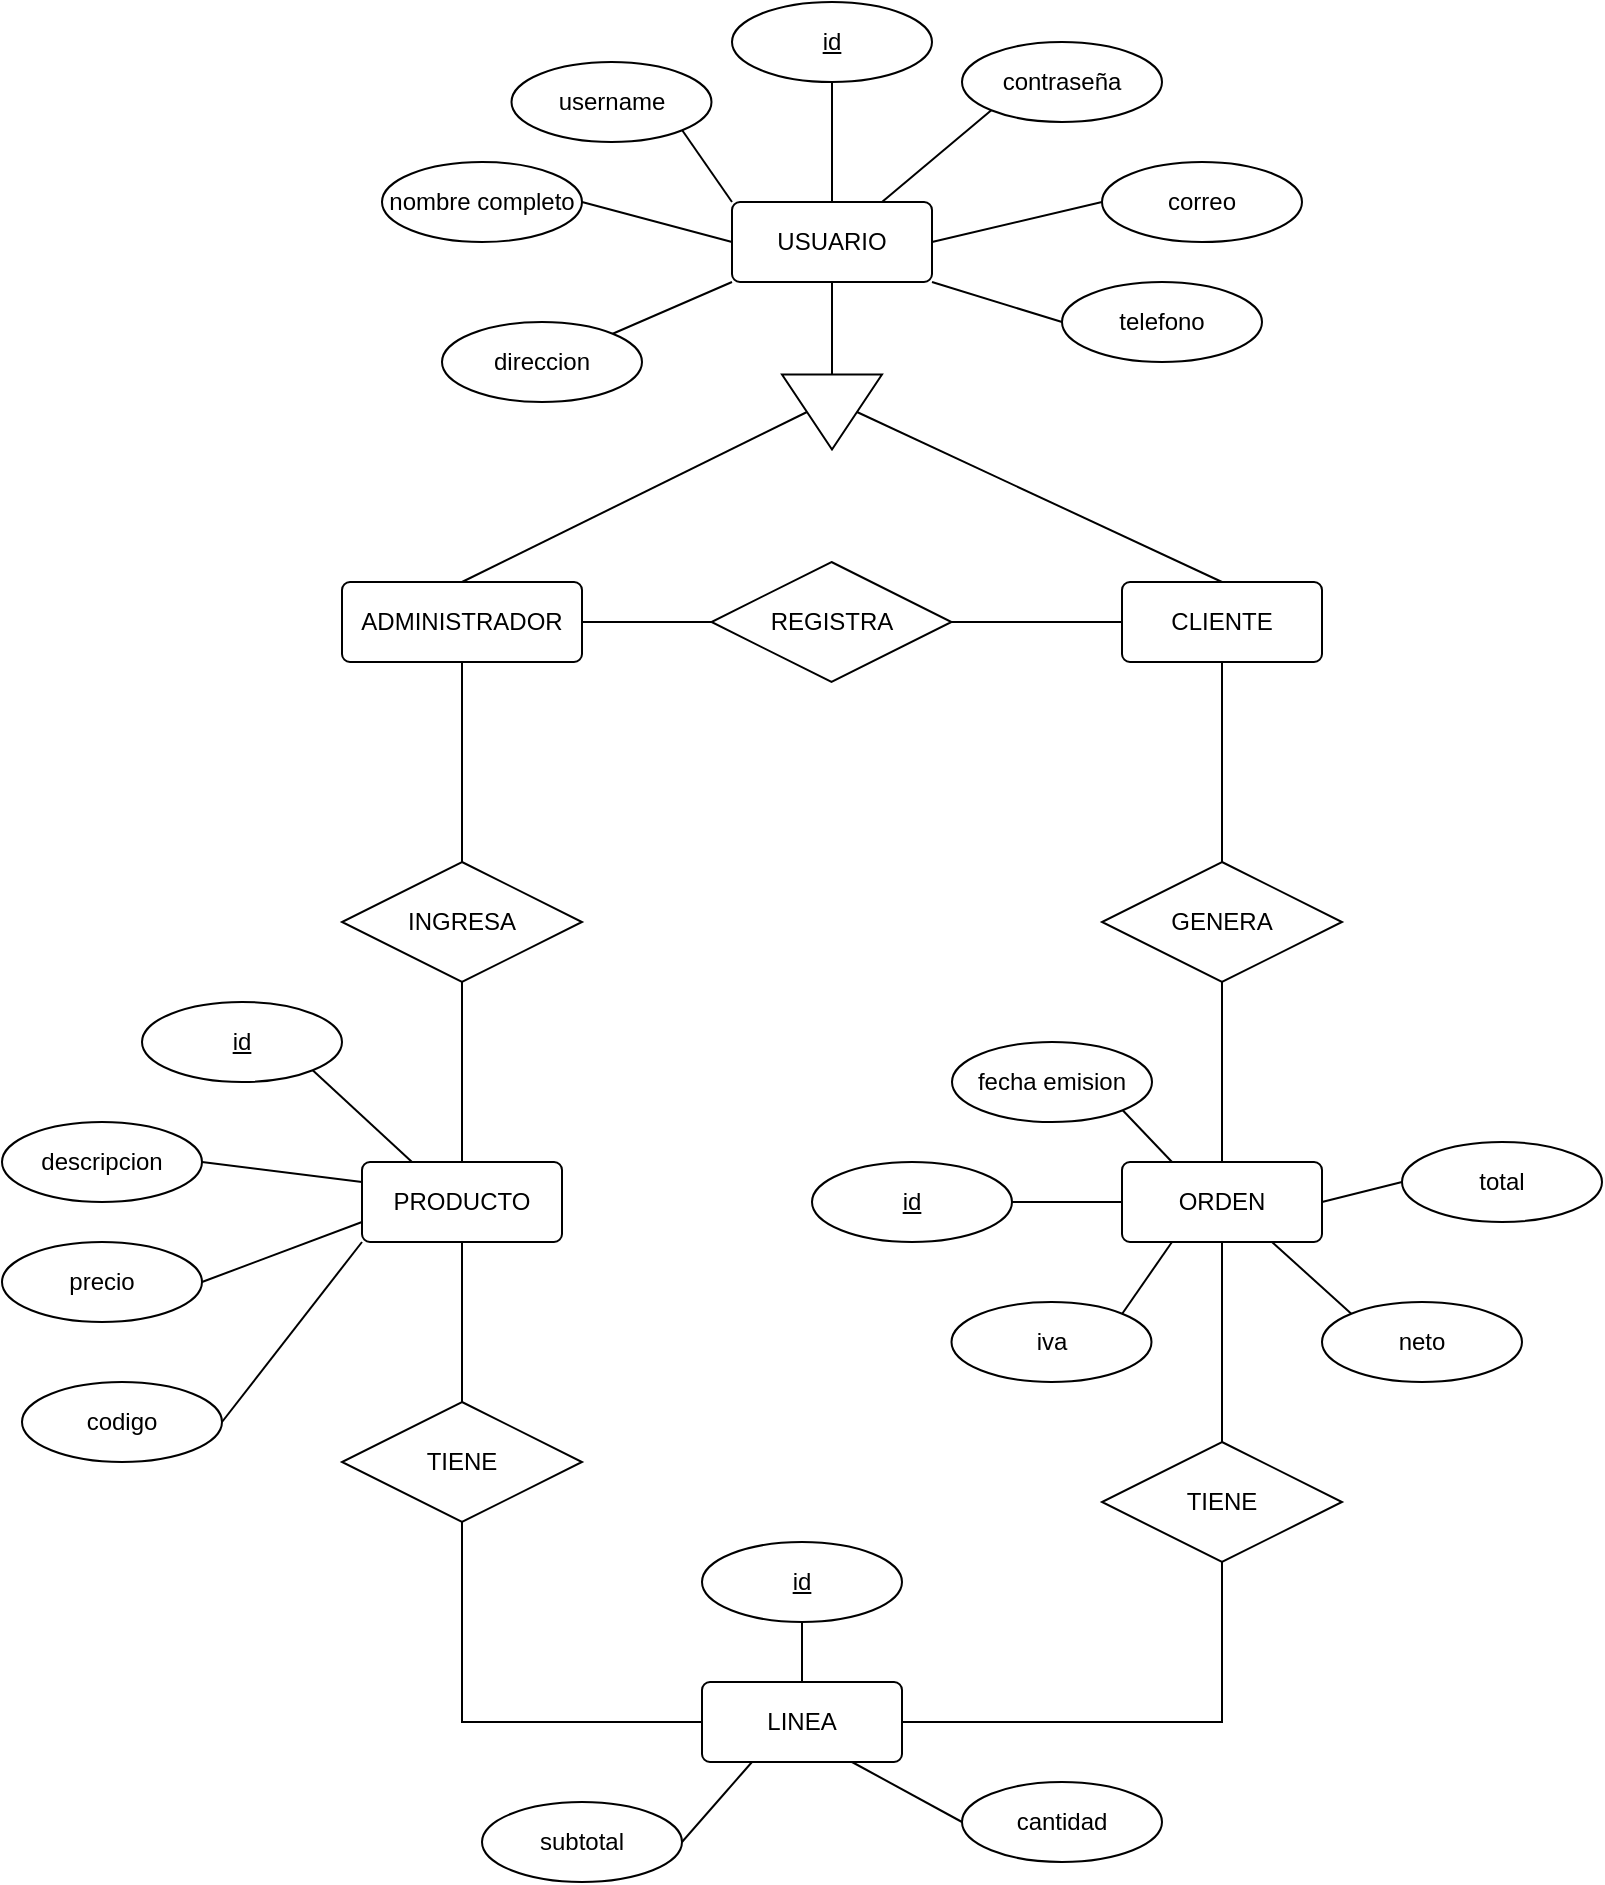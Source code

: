 <mxfile version="20.5.1" type="github">
  <diagram id="R2lEEEUBdFMjLlhIrx00" name="Page-1">
    <mxGraphModel dx="1422" dy="833" grid="1" gridSize="10" guides="1" tooltips="1" connect="1" arrows="1" fold="1" page="1" pageScale="1" pageWidth="850" pageHeight="1100" math="0" shadow="0" extFonts="Permanent Marker^https://fonts.googleapis.com/css?family=Permanent+Marker">
      <root>
        <mxCell id="0" />
        <mxCell id="1" parent="0" />
        <mxCell id="k7mg1djWrPZgosc_BKo4-5" style="rounded=0;orthogonalLoop=1;jettySize=auto;html=1;exitX=0.5;exitY=1;exitDx=0;exitDy=0;entryX=0;entryY=0.5;entryDx=0;entryDy=0;endArrow=none;endFill=0;" parent="1" source="k7mg1djWrPZgosc_BKo4-1" target="k7mg1djWrPZgosc_BKo4-2" edge="1">
          <mxGeometry relative="1" as="geometry" />
        </mxCell>
        <mxCell id="k7mg1djWrPZgosc_BKo4-1" value="USUARIO" style="rounded=1;arcSize=10;whiteSpace=wrap;html=1;align=center;" parent="1" vertex="1">
          <mxGeometry x="385" y="120" width="100" height="40" as="geometry" />
        </mxCell>
        <mxCell id="k7mg1djWrPZgosc_BKo4-6" style="rounded=0;orthogonalLoop=1;jettySize=auto;html=1;exitX=0.5;exitY=1;exitDx=0;exitDy=0;entryX=0.5;entryY=0;entryDx=0;entryDy=0;endArrow=none;endFill=0;" parent="1" source="k7mg1djWrPZgosc_BKo4-2" target="k7mg1djWrPZgosc_BKo4-3" edge="1">
          <mxGeometry relative="1" as="geometry" />
        </mxCell>
        <mxCell id="k7mg1djWrPZgosc_BKo4-7" style="edgeStyle=none;rounded=0;orthogonalLoop=1;jettySize=auto;html=1;exitX=0.5;exitY=0;exitDx=0;exitDy=0;entryX=0.5;entryY=0;entryDx=0;entryDy=0;endArrow=none;endFill=0;" parent="1" source="k7mg1djWrPZgosc_BKo4-2" target="k7mg1djWrPZgosc_BKo4-4" edge="1">
          <mxGeometry relative="1" as="geometry" />
        </mxCell>
        <mxCell id="k7mg1djWrPZgosc_BKo4-2" value="" style="triangle;whiteSpace=wrap;html=1;rotation=90;" parent="1" vertex="1">
          <mxGeometry x="416.25" y="200" width="37.5" height="50" as="geometry" />
        </mxCell>
        <mxCell id="k7mg1djWrPZgosc_BKo4-3" value="ADMINISTRADOR" style="rounded=1;arcSize=10;whiteSpace=wrap;html=1;align=center;" parent="1" vertex="1">
          <mxGeometry x="190" y="310" width="120" height="40" as="geometry" />
        </mxCell>
        <mxCell id="k7mg1djWrPZgosc_BKo4-21" style="edgeStyle=orthogonalEdgeStyle;rounded=0;orthogonalLoop=1;jettySize=auto;html=1;exitX=0.5;exitY=1;exitDx=0;exitDy=0;entryX=0.5;entryY=0;entryDx=0;entryDy=0;endArrow=none;endFill=0;" parent="1" source="k7mg1djWrPZgosc_BKo4-4" target="k7mg1djWrPZgosc_BKo4-11" edge="1">
          <mxGeometry relative="1" as="geometry" />
        </mxCell>
        <mxCell id="k7mg1djWrPZgosc_BKo4-4" value="CLIENTE" style="rounded=1;arcSize=10;whiteSpace=wrap;html=1;align=center;" parent="1" vertex="1">
          <mxGeometry x="580" y="310" width="100" height="40" as="geometry" />
        </mxCell>
        <mxCell id="k7mg1djWrPZgosc_BKo4-19" style="edgeStyle=orthogonalEdgeStyle;rounded=0;orthogonalLoop=1;jettySize=auto;html=1;exitX=0;exitY=0.5;exitDx=0;exitDy=0;entryX=1;entryY=0.5;entryDx=0;entryDy=0;endArrow=none;endFill=0;" parent="1" source="k7mg1djWrPZgosc_BKo4-8" target="k7mg1djWrPZgosc_BKo4-3" edge="1">
          <mxGeometry relative="1" as="geometry" />
        </mxCell>
        <mxCell id="k7mg1djWrPZgosc_BKo4-20" style="edgeStyle=orthogonalEdgeStyle;rounded=0;orthogonalLoop=1;jettySize=auto;html=1;exitX=1;exitY=0.5;exitDx=0;exitDy=0;entryX=0;entryY=0.5;entryDx=0;entryDy=0;endArrow=none;endFill=0;" parent="1" source="k7mg1djWrPZgosc_BKo4-8" target="k7mg1djWrPZgosc_BKo4-4" edge="1">
          <mxGeometry relative="1" as="geometry" />
        </mxCell>
        <mxCell id="k7mg1djWrPZgosc_BKo4-8" value="REGISTRA" style="shape=rhombus;perimeter=rhombusPerimeter;whiteSpace=wrap;html=1;align=center;" parent="1" vertex="1">
          <mxGeometry x="374.75" y="300" width="120" height="60" as="geometry" />
        </mxCell>
        <mxCell id="k7mg1djWrPZgosc_BKo4-17" style="edgeStyle=orthogonalEdgeStyle;rounded=0;orthogonalLoop=1;jettySize=auto;html=1;exitX=0.5;exitY=0;exitDx=0;exitDy=0;entryX=0.5;entryY=1;entryDx=0;entryDy=0;endArrow=none;endFill=0;" parent="1" source="k7mg1djWrPZgosc_BKo4-9" target="k7mg1djWrPZgosc_BKo4-10" edge="1">
          <mxGeometry relative="1" as="geometry" />
        </mxCell>
        <mxCell id="k7mg1djWrPZgosc_BKo4-9" value="PRODUCTO" style="rounded=1;arcSize=10;whiteSpace=wrap;html=1;align=center;" parent="1" vertex="1">
          <mxGeometry x="200" y="600" width="100" height="40" as="geometry" />
        </mxCell>
        <mxCell id="k7mg1djWrPZgosc_BKo4-18" style="edgeStyle=orthogonalEdgeStyle;rounded=0;orthogonalLoop=1;jettySize=auto;html=1;exitX=0.5;exitY=0;exitDx=0;exitDy=0;entryX=0.5;entryY=1;entryDx=0;entryDy=0;endArrow=none;endFill=0;" parent="1" source="k7mg1djWrPZgosc_BKo4-10" target="k7mg1djWrPZgosc_BKo4-3" edge="1">
          <mxGeometry relative="1" as="geometry" />
        </mxCell>
        <mxCell id="k7mg1djWrPZgosc_BKo4-10" value="INGRESA" style="shape=rhombus;perimeter=rhombusPerimeter;whiteSpace=wrap;html=1;align=center;" parent="1" vertex="1">
          <mxGeometry x="190" y="450" width="120" height="60" as="geometry" />
        </mxCell>
        <mxCell id="k7mg1djWrPZgosc_BKo4-11" value="GENERA" style="shape=rhombus;perimeter=rhombusPerimeter;whiteSpace=wrap;html=1;align=center;" parent="1" vertex="1">
          <mxGeometry x="570" y="450" width="120" height="60" as="geometry" />
        </mxCell>
        <mxCell id="k7mg1djWrPZgosc_BKo4-16" style="edgeStyle=orthogonalEdgeStyle;rounded=0;orthogonalLoop=1;jettySize=auto;html=1;exitX=0.5;exitY=0;exitDx=0;exitDy=0;entryX=0.5;entryY=1;entryDx=0;entryDy=0;endArrow=none;endFill=0;" parent="1" source="k7mg1djWrPZgosc_BKo4-12" target="k7mg1djWrPZgosc_BKo4-11" edge="1">
          <mxGeometry relative="1" as="geometry" />
        </mxCell>
        <mxCell id="k7mg1djWrPZgosc_BKo4-12" value="ORDEN" style="rounded=1;arcSize=10;whiteSpace=wrap;html=1;align=center;" parent="1" vertex="1">
          <mxGeometry x="580" y="600" width="100" height="40" as="geometry" />
        </mxCell>
        <mxCell id="k7mg1djWrPZgosc_BKo4-14" style="edgeStyle=orthogonalEdgeStyle;rounded=0;orthogonalLoop=1;jettySize=auto;html=1;exitX=0.5;exitY=0;exitDx=0;exitDy=0;entryX=0.5;entryY=1;entryDx=0;entryDy=0;endArrow=none;endFill=0;" parent="1" source="k7mg1djWrPZgosc_BKo4-13" target="k7mg1djWrPZgosc_BKo4-9" edge="1">
          <mxGeometry relative="1" as="geometry" />
        </mxCell>
        <mxCell id="k7mg1djWrPZgosc_BKo4-13" value="TIENE" style="shape=rhombus;perimeter=rhombusPerimeter;whiteSpace=wrap;html=1;align=center;" parent="1" vertex="1">
          <mxGeometry x="190" y="720" width="120" height="60" as="geometry" />
        </mxCell>
        <mxCell id="k7mg1djWrPZgosc_BKo4-61" style="edgeStyle=none;rounded=0;orthogonalLoop=1;jettySize=auto;html=1;exitX=1;exitY=1;exitDx=0;exitDy=0;entryX=0.25;entryY=0;entryDx=0;entryDy=0;endArrow=none;endFill=0;" parent="1" source="k7mg1djWrPZgosc_BKo4-22" target="k7mg1djWrPZgosc_BKo4-9" edge="1">
          <mxGeometry relative="1" as="geometry" />
        </mxCell>
        <mxCell id="k7mg1djWrPZgosc_BKo4-22" value="id" style="ellipse;whiteSpace=wrap;html=1;align=center;fontStyle=4;" parent="1" vertex="1">
          <mxGeometry x="90" y="520" width="100" height="40" as="geometry" />
        </mxCell>
        <mxCell id="k7mg1djWrPZgosc_BKo4-62" style="edgeStyle=none;rounded=0;orthogonalLoop=1;jettySize=auto;html=1;exitX=1;exitY=0.5;exitDx=0;exitDy=0;entryX=0;entryY=0.25;entryDx=0;entryDy=0;endArrow=none;endFill=0;" parent="1" source="k7mg1djWrPZgosc_BKo4-23" target="k7mg1djWrPZgosc_BKo4-9" edge="1">
          <mxGeometry relative="1" as="geometry" />
        </mxCell>
        <mxCell id="k7mg1djWrPZgosc_BKo4-23" value="descripcion" style="ellipse;whiteSpace=wrap;html=1;align=center;" parent="1" vertex="1">
          <mxGeometry x="20" y="580" width="100" height="40" as="geometry" />
        </mxCell>
        <mxCell id="k7mg1djWrPZgosc_BKo4-63" style="edgeStyle=none;rounded=0;orthogonalLoop=1;jettySize=auto;html=1;exitX=1;exitY=0.5;exitDx=0;exitDy=0;entryX=0;entryY=0.75;entryDx=0;entryDy=0;endArrow=none;endFill=0;" parent="1" source="k7mg1djWrPZgosc_BKo4-24" target="k7mg1djWrPZgosc_BKo4-9" edge="1">
          <mxGeometry relative="1" as="geometry" />
        </mxCell>
        <mxCell id="k7mg1djWrPZgosc_BKo4-24" value="precio" style="ellipse;whiteSpace=wrap;html=1;align=center;" parent="1" vertex="1">
          <mxGeometry x="20" y="640" width="100" height="40" as="geometry" />
        </mxCell>
        <mxCell id="k7mg1djWrPZgosc_BKo4-28" style="edgeStyle=orthogonalEdgeStyle;rounded=0;orthogonalLoop=1;jettySize=auto;html=1;exitX=1;exitY=0.5;exitDx=0;exitDy=0;entryX=0.5;entryY=1;entryDx=0;entryDy=0;endArrow=none;endFill=0;" parent="1" source="k7mg1djWrPZgosc_BKo4-26" target="k7mg1djWrPZgosc_BKo4-27" edge="1">
          <mxGeometry relative="1" as="geometry" />
        </mxCell>
        <mxCell id="k7mg1djWrPZgosc_BKo4-30" style="edgeStyle=orthogonalEdgeStyle;rounded=0;orthogonalLoop=1;jettySize=auto;html=1;exitX=0;exitY=0.5;exitDx=0;exitDy=0;entryX=0.5;entryY=1;entryDx=0;entryDy=0;endArrow=none;endFill=0;" parent="1" source="k7mg1djWrPZgosc_BKo4-26" target="k7mg1djWrPZgosc_BKo4-13" edge="1">
          <mxGeometry relative="1" as="geometry" />
        </mxCell>
        <mxCell id="k7mg1djWrPZgosc_BKo4-26" value="LINEA" style="rounded=1;arcSize=10;whiteSpace=wrap;html=1;align=center;" parent="1" vertex="1">
          <mxGeometry x="370" y="860" width="100" height="40" as="geometry" />
        </mxCell>
        <mxCell id="k7mg1djWrPZgosc_BKo4-29" style="edgeStyle=orthogonalEdgeStyle;rounded=0;orthogonalLoop=1;jettySize=auto;html=1;exitX=0.5;exitY=0;exitDx=0;exitDy=0;entryX=0.5;entryY=1;entryDx=0;entryDy=0;endArrow=none;endFill=0;" parent="1" source="k7mg1djWrPZgosc_BKo4-27" target="k7mg1djWrPZgosc_BKo4-12" edge="1">
          <mxGeometry relative="1" as="geometry" />
        </mxCell>
        <mxCell id="k7mg1djWrPZgosc_BKo4-27" value="TIENE" style="shape=rhombus;perimeter=rhombusPerimeter;whiteSpace=wrap;html=1;align=center;" parent="1" vertex="1">
          <mxGeometry x="570" y="740" width="120" height="60" as="geometry" />
        </mxCell>
        <mxCell id="k7mg1djWrPZgosc_BKo4-34" style="rounded=0;orthogonalLoop=1;jettySize=auto;html=1;exitX=0.5;exitY=1;exitDx=0;exitDy=0;entryX=0.5;entryY=0;entryDx=0;entryDy=0;endArrow=none;endFill=0;" parent="1" source="k7mg1djWrPZgosc_BKo4-31" target="k7mg1djWrPZgosc_BKo4-26" edge="1">
          <mxGeometry relative="1" as="geometry" />
        </mxCell>
        <mxCell id="k7mg1djWrPZgosc_BKo4-31" value="id" style="ellipse;whiteSpace=wrap;html=1;align=center;fontStyle=4;" parent="1" vertex="1">
          <mxGeometry x="370" y="790" width="100" height="40" as="geometry" />
        </mxCell>
        <mxCell id="k7mg1djWrPZgosc_BKo4-36" style="rounded=0;orthogonalLoop=1;jettySize=auto;html=1;exitX=0;exitY=0.5;exitDx=0;exitDy=0;entryX=0.75;entryY=1;entryDx=0;entryDy=0;endArrow=none;endFill=0;" parent="1" source="k7mg1djWrPZgosc_BKo4-32" target="k7mg1djWrPZgosc_BKo4-26" edge="1">
          <mxGeometry relative="1" as="geometry" />
        </mxCell>
        <mxCell id="k7mg1djWrPZgosc_BKo4-32" value="cantidad" style="ellipse;whiteSpace=wrap;html=1;align=center;" parent="1" vertex="1">
          <mxGeometry x="500" y="910" width="100" height="40" as="geometry" />
        </mxCell>
        <mxCell id="k7mg1djWrPZgosc_BKo4-35" style="rounded=0;orthogonalLoop=1;jettySize=auto;html=1;exitX=1;exitY=0.5;exitDx=0;exitDy=0;entryX=0.25;entryY=1;entryDx=0;entryDy=0;endArrow=none;endFill=0;" parent="1" source="k7mg1djWrPZgosc_BKo4-33" target="k7mg1djWrPZgosc_BKo4-26" edge="1">
          <mxGeometry relative="1" as="geometry" />
        </mxCell>
        <mxCell id="k7mg1djWrPZgosc_BKo4-33" value="subtotal" style="ellipse;whiteSpace=wrap;html=1;align=center;" parent="1" vertex="1">
          <mxGeometry x="260" y="920" width="100" height="40" as="geometry" />
        </mxCell>
        <mxCell id="k7mg1djWrPZgosc_BKo4-38" style="rounded=0;orthogonalLoop=1;jettySize=auto;html=1;exitX=1;exitY=0.5;exitDx=0;exitDy=0;entryX=0;entryY=0.5;entryDx=0;entryDy=0;endArrow=none;endFill=0;" parent="1" source="k7mg1djWrPZgosc_BKo4-37" target="k7mg1djWrPZgosc_BKo4-12" edge="1">
          <mxGeometry relative="1" as="geometry" />
        </mxCell>
        <mxCell id="k7mg1djWrPZgosc_BKo4-37" value="id" style="ellipse;whiteSpace=wrap;html=1;align=center;fontStyle=4;" parent="1" vertex="1">
          <mxGeometry x="425" y="600" width="100" height="40" as="geometry" />
        </mxCell>
        <mxCell id="k7mg1djWrPZgosc_BKo4-44" style="rounded=0;orthogonalLoop=1;jettySize=auto;html=1;exitX=1;exitY=1;exitDx=0;exitDy=0;entryX=0.25;entryY=0;entryDx=0;entryDy=0;endArrow=none;endFill=0;" parent="1" source="k7mg1djWrPZgosc_BKo4-39" target="k7mg1djWrPZgosc_BKo4-12" edge="1">
          <mxGeometry relative="1" as="geometry" />
        </mxCell>
        <mxCell id="k7mg1djWrPZgosc_BKo4-39" value="fecha emision" style="ellipse;whiteSpace=wrap;html=1;align=center;" parent="1" vertex="1">
          <mxGeometry x="495" y="540" width="100" height="40" as="geometry" />
        </mxCell>
        <mxCell id="k7mg1djWrPZgosc_BKo4-47" style="edgeStyle=none;rounded=0;orthogonalLoop=1;jettySize=auto;html=1;exitX=0;exitY=0.5;exitDx=0;exitDy=0;entryX=1;entryY=0.5;entryDx=0;entryDy=0;endArrow=none;endFill=0;" parent="1" source="k7mg1djWrPZgosc_BKo4-40" target="k7mg1djWrPZgosc_BKo4-12" edge="1">
          <mxGeometry relative="1" as="geometry" />
        </mxCell>
        <mxCell id="k7mg1djWrPZgosc_BKo4-40" value="total" style="ellipse;whiteSpace=wrap;html=1;align=center;" parent="1" vertex="1">
          <mxGeometry x="720" y="590" width="100" height="40" as="geometry" />
        </mxCell>
        <mxCell id="k7mg1djWrPZgosc_BKo4-46" style="edgeStyle=none;rounded=0;orthogonalLoop=1;jettySize=auto;html=1;exitX=0;exitY=0;exitDx=0;exitDy=0;entryX=0.75;entryY=1;entryDx=0;entryDy=0;endArrow=none;endFill=0;" parent="1" source="k7mg1djWrPZgosc_BKo4-41" target="k7mg1djWrPZgosc_BKo4-12" edge="1">
          <mxGeometry relative="1" as="geometry" />
        </mxCell>
        <mxCell id="k7mg1djWrPZgosc_BKo4-41" value="neto" style="ellipse;whiteSpace=wrap;html=1;align=center;" parent="1" vertex="1">
          <mxGeometry x="680" y="670" width="100" height="40" as="geometry" />
        </mxCell>
        <mxCell id="k7mg1djWrPZgosc_BKo4-45" style="edgeStyle=none;rounded=0;orthogonalLoop=1;jettySize=auto;html=1;exitX=1;exitY=0;exitDx=0;exitDy=0;entryX=0.25;entryY=1;entryDx=0;entryDy=0;endArrow=none;endFill=0;" parent="1" source="k7mg1djWrPZgosc_BKo4-42" target="k7mg1djWrPZgosc_BKo4-12" edge="1">
          <mxGeometry relative="1" as="geometry" />
        </mxCell>
        <mxCell id="k7mg1djWrPZgosc_BKo4-42" value="iva" style="ellipse;whiteSpace=wrap;html=1;align=center;" parent="1" vertex="1">
          <mxGeometry x="494.75" y="670" width="100" height="40" as="geometry" />
        </mxCell>
        <mxCell id="k7mg1djWrPZgosc_BKo4-48" style="edgeStyle=none;rounded=0;orthogonalLoop=1;jettySize=auto;html=1;exitX=0.5;exitY=1;exitDx=0;exitDy=0;entryX=0.5;entryY=0;entryDx=0;entryDy=0;endArrow=none;endFill=0;" parent="1" source="k7mg1djWrPZgosc_BKo4-43" target="k7mg1djWrPZgosc_BKo4-1" edge="1">
          <mxGeometry relative="1" as="geometry" />
        </mxCell>
        <mxCell id="k7mg1djWrPZgosc_BKo4-43" value="id" style="ellipse;whiteSpace=wrap;html=1;align=center;fontStyle=4;" parent="1" vertex="1">
          <mxGeometry x="385" y="20" width="100" height="40" as="geometry" />
        </mxCell>
        <mxCell id="k7mg1djWrPZgosc_BKo4-56" style="edgeStyle=none;rounded=0;orthogonalLoop=1;jettySize=auto;html=1;exitX=1;exitY=0.5;exitDx=0;exitDy=0;entryX=0;entryY=0.5;entryDx=0;entryDy=0;endArrow=none;endFill=0;" parent="1" source="k7mg1djWrPZgosc_BKo4-49" target="k7mg1djWrPZgosc_BKo4-1" edge="1">
          <mxGeometry relative="1" as="geometry" />
        </mxCell>
        <mxCell id="k7mg1djWrPZgosc_BKo4-49" value="nombre completo" style="ellipse;whiteSpace=wrap;html=1;align=center;" parent="1" vertex="1">
          <mxGeometry x="210" y="100" width="100" height="40" as="geometry" />
        </mxCell>
        <mxCell id="k7mg1djWrPZgosc_BKo4-55" style="edgeStyle=none;rounded=0;orthogonalLoop=1;jettySize=auto;html=1;exitX=1;exitY=1;exitDx=0;exitDy=0;entryX=0;entryY=0;entryDx=0;entryDy=0;endArrow=none;endFill=0;" parent="1" source="k7mg1djWrPZgosc_BKo4-50" target="k7mg1djWrPZgosc_BKo4-1" edge="1">
          <mxGeometry relative="1" as="geometry" />
        </mxCell>
        <mxCell id="k7mg1djWrPZgosc_BKo4-50" value="username" style="ellipse;whiteSpace=wrap;html=1;align=center;" parent="1" vertex="1">
          <mxGeometry x="274.75" y="50" width="100" height="40" as="geometry" />
        </mxCell>
        <mxCell id="k7mg1djWrPZgosc_BKo4-60" style="edgeStyle=none;rounded=0;orthogonalLoop=1;jettySize=auto;html=1;exitX=0;exitY=1;exitDx=0;exitDy=0;entryX=0.75;entryY=0;entryDx=0;entryDy=0;endArrow=none;endFill=0;" parent="1" source="k7mg1djWrPZgosc_BKo4-51" target="k7mg1djWrPZgosc_BKo4-1" edge="1">
          <mxGeometry relative="1" as="geometry" />
        </mxCell>
        <mxCell id="k7mg1djWrPZgosc_BKo4-51" value="contraseña" style="ellipse;whiteSpace=wrap;html=1;align=center;" parent="1" vertex="1">
          <mxGeometry x="500" y="40" width="100" height="40" as="geometry" />
        </mxCell>
        <mxCell id="k7mg1djWrPZgosc_BKo4-59" style="edgeStyle=none;rounded=0;orthogonalLoop=1;jettySize=auto;html=1;exitX=0;exitY=0.5;exitDx=0;exitDy=0;entryX=1;entryY=0.5;entryDx=0;entryDy=0;endArrow=none;endFill=0;" parent="1" source="k7mg1djWrPZgosc_BKo4-52" target="k7mg1djWrPZgosc_BKo4-1" edge="1">
          <mxGeometry relative="1" as="geometry" />
        </mxCell>
        <mxCell id="k7mg1djWrPZgosc_BKo4-52" value="correo" style="ellipse;whiteSpace=wrap;html=1;align=center;" parent="1" vertex="1">
          <mxGeometry x="570" y="100" width="100" height="40" as="geometry" />
        </mxCell>
        <mxCell id="k7mg1djWrPZgosc_BKo4-58" style="edgeStyle=none;rounded=0;orthogonalLoop=1;jettySize=auto;html=1;exitX=0;exitY=0.5;exitDx=0;exitDy=0;entryX=1;entryY=1;entryDx=0;entryDy=0;endArrow=none;endFill=0;" parent="1" source="k7mg1djWrPZgosc_BKo4-53" target="k7mg1djWrPZgosc_BKo4-1" edge="1">
          <mxGeometry relative="1" as="geometry" />
        </mxCell>
        <mxCell id="k7mg1djWrPZgosc_BKo4-53" value="telefono" style="ellipse;whiteSpace=wrap;html=1;align=center;" parent="1" vertex="1">
          <mxGeometry x="550" y="160" width="100" height="40" as="geometry" />
        </mxCell>
        <mxCell id="k7mg1djWrPZgosc_BKo4-57" style="edgeStyle=none;rounded=0;orthogonalLoop=1;jettySize=auto;html=1;exitX=1;exitY=0;exitDx=0;exitDy=0;entryX=0;entryY=1;entryDx=0;entryDy=0;endArrow=none;endFill=0;" parent="1" source="k7mg1djWrPZgosc_BKo4-54" target="k7mg1djWrPZgosc_BKo4-1" edge="1">
          <mxGeometry relative="1" as="geometry" />
        </mxCell>
        <mxCell id="k7mg1djWrPZgosc_BKo4-54" value="direccion" style="ellipse;whiteSpace=wrap;html=1;align=center;" parent="1" vertex="1">
          <mxGeometry x="240" y="180" width="100" height="40" as="geometry" />
        </mxCell>
        <mxCell id="udpVXjeYUR6G3hC_4lAy-3" style="rounded=0;orthogonalLoop=1;jettySize=auto;html=1;exitX=1;exitY=0.5;exitDx=0;exitDy=0;entryX=0;entryY=1;entryDx=0;entryDy=0;endArrow=none;endFill=0;" edge="1" parent="1" source="udpVXjeYUR6G3hC_4lAy-2" target="k7mg1djWrPZgosc_BKo4-9">
          <mxGeometry relative="1" as="geometry" />
        </mxCell>
        <mxCell id="udpVXjeYUR6G3hC_4lAy-2" value="codigo" style="ellipse;whiteSpace=wrap;html=1;align=center;" vertex="1" parent="1">
          <mxGeometry x="30" y="710" width="100" height="40" as="geometry" />
        </mxCell>
      </root>
    </mxGraphModel>
  </diagram>
</mxfile>
